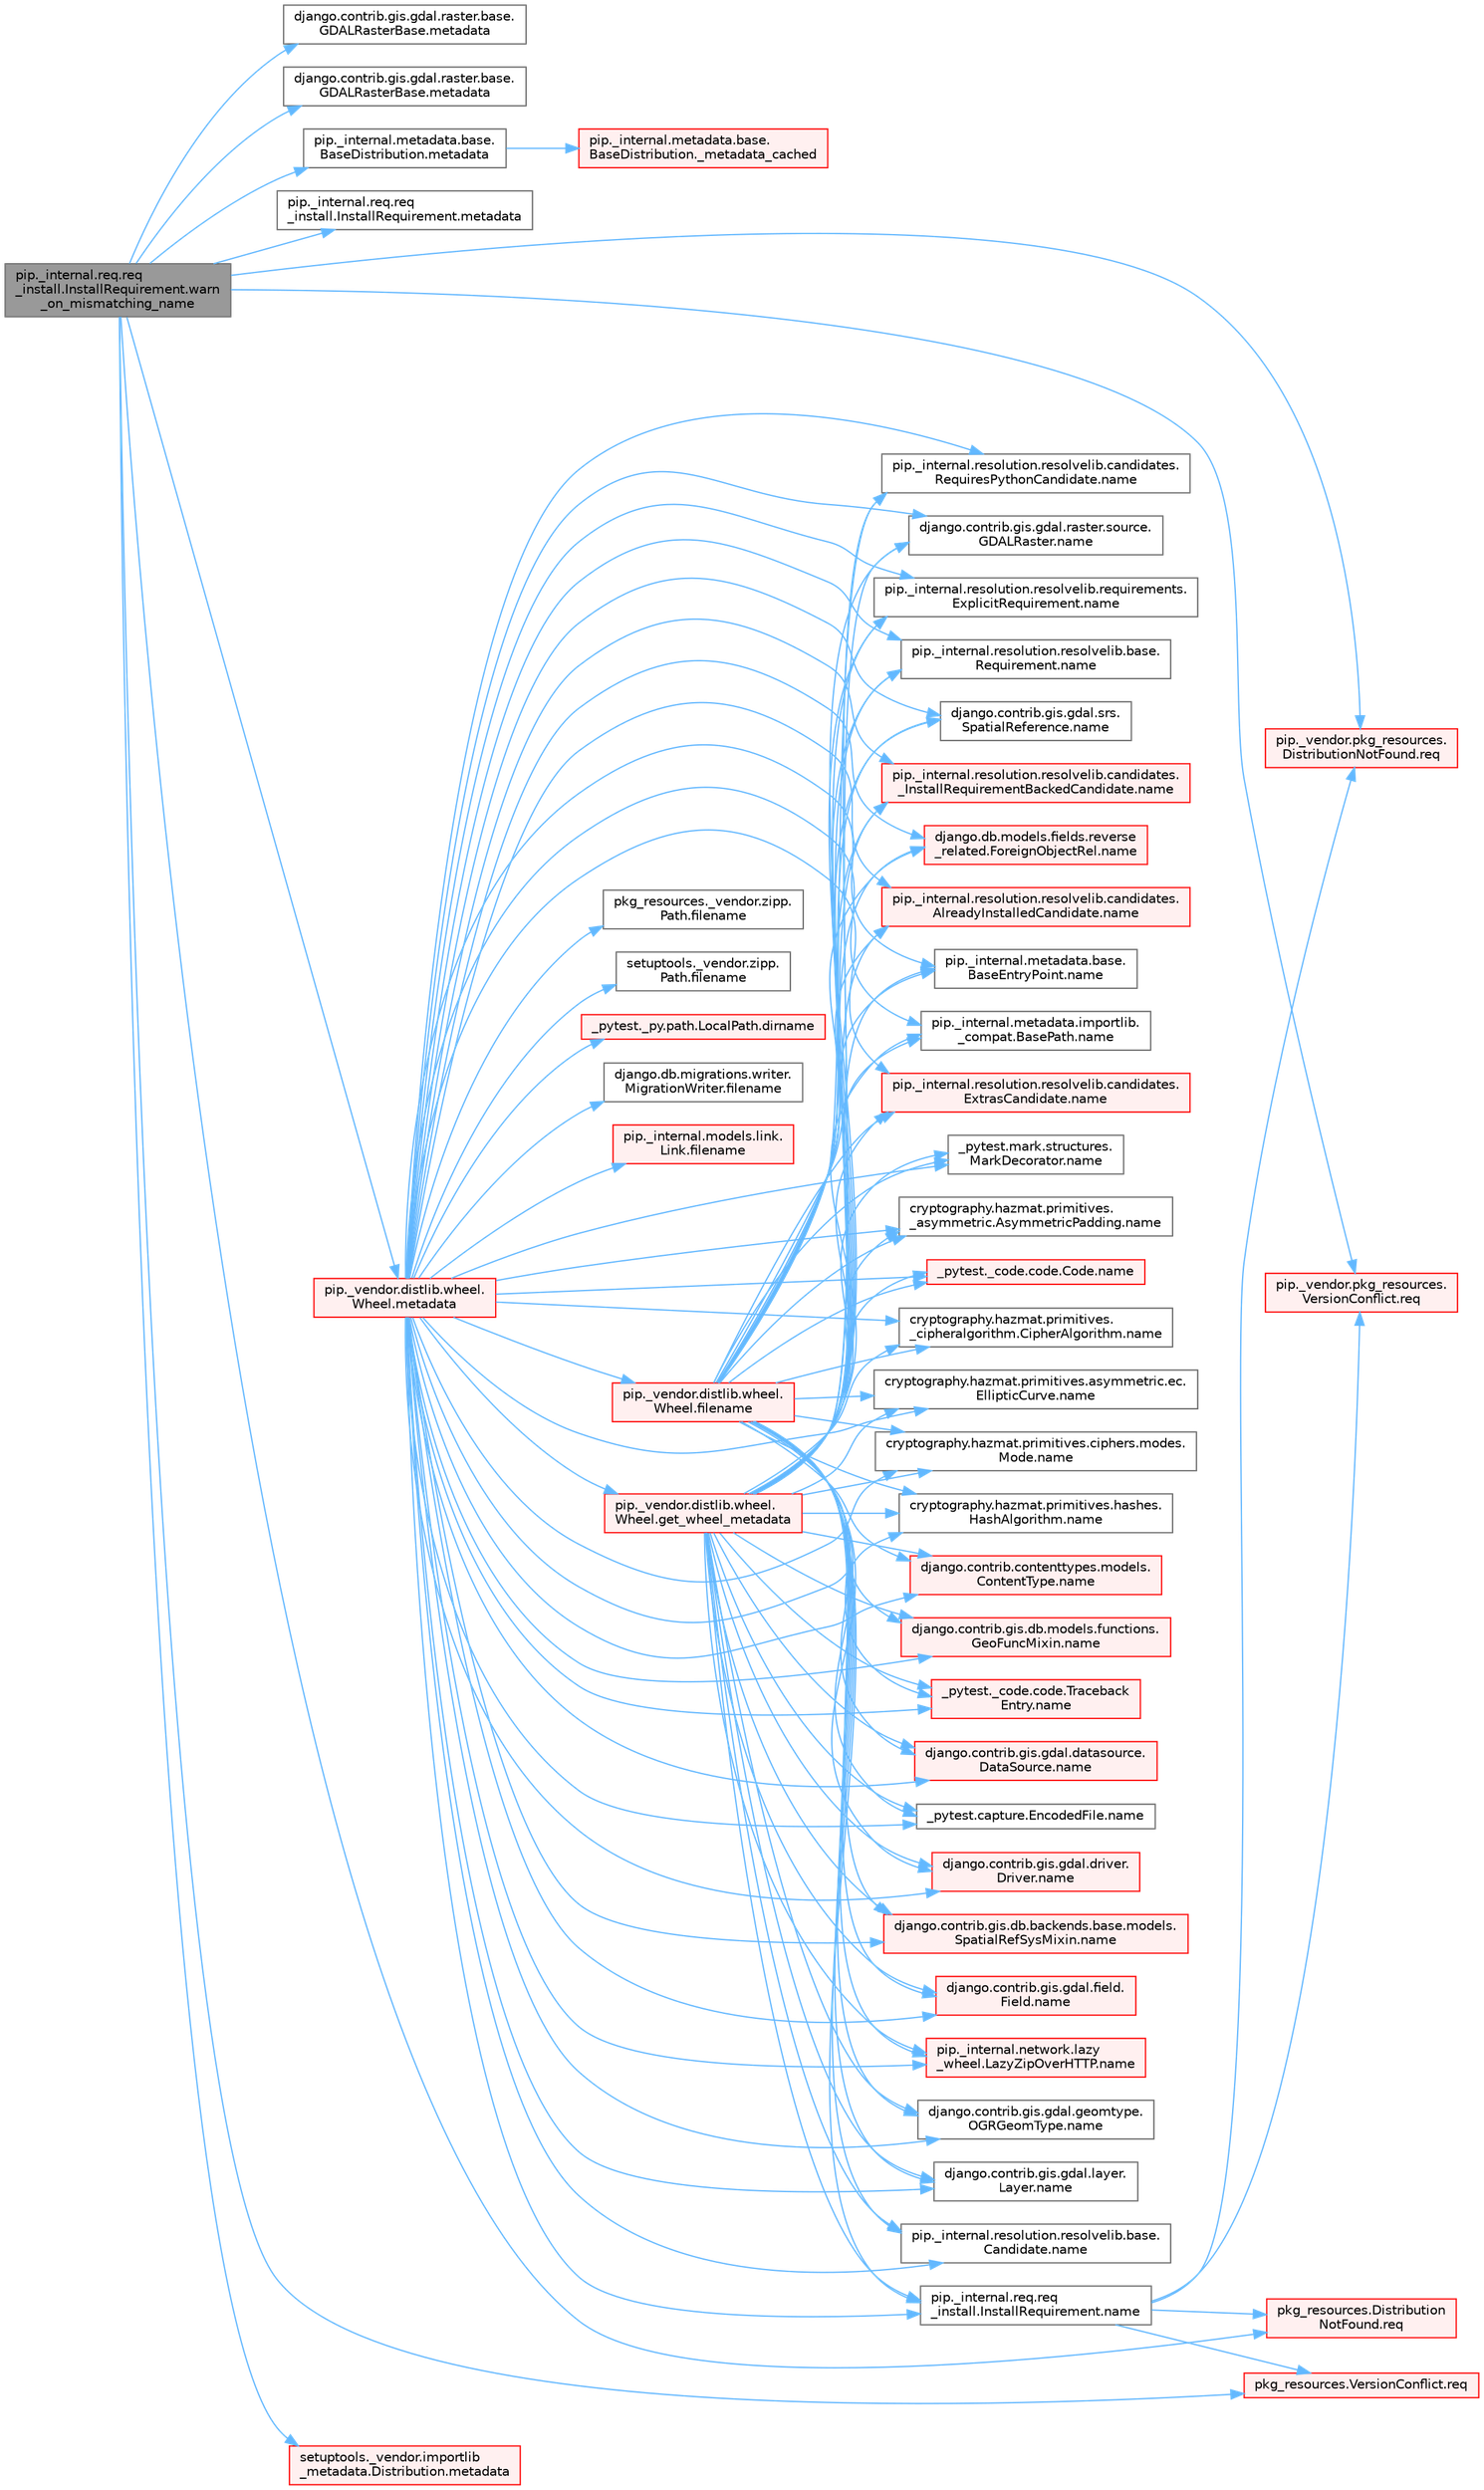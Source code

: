 digraph "pip._internal.req.req_install.InstallRequirement.warn_on_mismatching_name"
{
 // LATEX_PDF_SIZE
  bgcolor="transparent";
  edge [fontname=Helvetica,fontsize=10,labelfontname=Helvetica,labelfontsize=10];
  node [fontname=Helvetica,fontsize=10,shape=box,height=0.2,width=0.4];
  rankdir="LR";
  Node1 [id="Node000001",label="pip._internal.req.req\l_install.InstallRequirement.warn\l_on_mismatching_name",height=0.2,width=0.4,color="gray40", fillcolor="grey60", style="filled", fontcolor="black",tooltip=" "];
  Node1 -> Node2 [id="edge1_Node000001_Node000002",color="steelblue1",style="solid",tooltip=" "];
  Node2 [id="Node000002",label="django.contrib.gis.gdal.raster.base.\lGDALRasterBase.metadata",height=0.2,width=0.4,color="grey40", fillcolor="white", style="filled",URL="$classdjango_1_1contrib_1_1gis_1_1gdal_1_1raster_1_1base_1_1_g_d_a_l_raster_base.html#ac656a9816397d9b605bdbc6175fde717",tooltip=" "];
  Node1 -> Node3 [id="edge2_Node000001_Node000003",color="steelblue1",style="solid",tooltip=" "];
  Node3 [id="Node000003",label="django.contrib.gis.gdal.raster.base.\lGDALRasterBase.metadata",height=0.2,width=0.4,color="grey40", fillcolor="white", style="filled",URL="$classdjango_1_1contrib_1_1gis_1_1gdal_1_1raster_1_1base_1_1_g_d_a_l_raster_base.html#ac68a22e3a52d43707936b339b8af62ad",tooltip=" "];
  Node1 -> Node4 [id="edge3_Node000001_Node000004",color="steelblue1",style="solid",tooltip=" "];
  Node4 [id="Node000004",label="pip._internal.metadata.base.\lBaseDistribution.metadata",height=0.2,width=0.4,color="grey40", fillcolor="white", style="filled",URL="$classpip_1_1__internal_1_1metadata_1_1base_1_1_base_distribution.html#a665b55bcebd861e5959f53a7d2f1350f",tooltip=" "];
  Node4 -> Node5 [id="edge4_Node000004_Node000005",color="steelblue1",style="solid",tooltip=" "];
  Node5 [id="Node000005",label="pip._internal.metadata.base.\lBaseDistribution._metadata_cached",height=0.2,width=0.4,color="red", fillcolor="#FFF0F0", style="filled",URL="$classpip_1_1__internal_1_1metadata_1_1base_1_1_base_distribution.html#a12683b16870a097bbe854e4ee3364f7f",tooltip=" "];
  Node1 -> Node389 [id="edge5_Node000001_Node000389",color="steelblue1",style="solid",tooltip=" "];
  Node389 [id="Node000389",label="pip._internal.req.req\l_install.InstallRequirement.metadata",height=0.2,width=0.4,color="grey40", fillcolor="white", style="filled",URL="$classpip_1_1__internal_1_1req_1_1req__install_1_1_install_requirement.html#a212fdd382933af2966e6a94c2db91bca",tooltip=" "];
  Node1 -> Node390 [id="edge6_Node000001_Node000390",color="steelblue1",style="solid",tooltip=" "];
  Node390 [id="Node000390",label="pip._vendor.distlib.wheel.\lWheel.metadata",height=0.2,width=0.4,color="red", fillcolor="#FFF0F0", style="filled",URL="$classpip_1_1__vendor_1_1distlib_1_1wheel_1_1_wheel.html#a9e567ddb3165e2b2bdb2c358774b32a6",tooltip=" "];
  Node390 -> Node391 [id="edge7_Node000390_Node000391",color="steelblue1",style="solid",tooltip=" "];
  Node391 [id="Node000391",label="_pytest._py.path.LocalPath.dirname",height=0.2,width=0.4,color="red", fillcolor="#FFF0F0", style="filled",URL="$class__pytest_1_1__py_1_1path_1_1_local_path.html#aa1920ee3bb71bfb594e849010c5971ac",tooltip=" "];
  Node390 -> Node392 [id="edge8_Node000390_Node000392",color="steelblue1",style="solid",tooltip=" "];
  Node392 [id="Node000392",label="django.db.migrations.writer.\lMigrationWriter.filename",height=0.2,width=0.4,color="grey40", fillcolor="white", style="filled",URL="$classdjango_1_1db_1_1migrations_1_1writer_1_1_migration_writer.html#ae24480c1739a3664d744483f682558f6",tooltip=" "];
  Node390 -> Node393 [id="edge9_Node000390_Node000393",color="steelblue1",style="solid",tooltip=" "];
  Node393 [id="Node000393",label="pip._internal.models.link.\lLink.filename",height=0.2,width=0.4,color="red", fillcolor="#FFF0F0", style="filled",URL="$classpip_1_1__internal_1_1models_1_1link_1_1_link.html#a5fb02f5a5a42909c89a18745b74cf998",tooltip=" "];
  Node390 -> Node1251 [id="edge10_Node000390_Node001251",color="steelblue1",style="solid",tooltip=" "];
  Node1251 [id="Node001251",label="pip._vendor.distlib.wheel.\lWheel.filename",height=0.2,width=0.4,color="red", fillcolor="#FFF0F0", style="filled",URL="$classpip_1_1__vendor_1_1distlib_1_1wheel_1_1_wheel.html#a396687a6caff7584126f2dec111900fd",tooltip=" "];
  Node1251 -> Node341 [id="edge11_Node001251_Node000341",color="steelblue1",style="solid",tooltip=" "];
  Node341 [id="Node000341",label="_pytest._code.code.Code.name",height=0.2,width=0.4,color="red", fillcolor="#FFF0F0", style="filled",URL="$class__pytest_1_1__code_1_1code_1_1_code.html#a1f3cbc53ca6df4a1bab12183694b6e78",tooltip=" "];
  Node1251 -> Node342 [id="edge12_Node001251_Node000342",color="steelblue1",style="solid",tooltip=" "];
  Node342 [id="Node000342",label="_pytest._code.code.Traceback\lEntry.name",height=0.2,width=0.4,color="red", fillcolor="#FFF0F0", style="filled",URL="$class__pytest_1_1__code_1_1code_1_1_traceback_entry.html#a106b95c0753f41669fbfb8ee4c11ad3d",tooltip=" "];
  Node1251 -> Node343 [id="edge13_Node001251_Node000343",color="steelblue1",style="solid",tooltip=" "];
  Node343 [id="Node000343",label="_pytest.capture.EncodedFile.name",height=0.2,width=0.4,color="grey40", fillcolor="white", style="filled",URL="$class__pytest_1_1capture_1_1_encoded_file.html#a738c73b5de21c7261d9e51f71e4f0397",tooltip=" "];
  Node1251 -> Node344 [id="edge14_Node001251_Node000344",color="steelblue1",style="solid",tooltip=" "];
  Node344 [id="Node000344",label="_pytest.mark.structures.\lMarkDecorator.name",height=0.2,width=0.4,color="grey40", fillcolor="white", style="filled",URL="$class__pytest_1_1mark_1_1structures_1_1_mark_decorator.html#ae8f66760cda125450e0e3bd38689c72f",tooltip=" "];
  Node1251 -> Node345 [id="edge15_Node001251_Node000345",color="steelblue1",style="solid",tooltip=" "];
  Node345 [id="Node000345",label="cryptography.hazmat.primitives.\l_asymmetric.AsymmetricPadding.name",height=0.2,width=0.4,color="grey40", fillcolor="white", style="filled",URL="$classcryptography_1_1hazmat_1_1primitives_1_1__asymmetric_1_1_asymmetric_padding.html#a8f72e8284cb336861a873ed5ce0e39b5",tooltip=" "];
  Node1251 -> Node346 [id="edge16_Node001251_Node000346",color="steelblue1",style="solid",tooltip=" "];
  Node346 [id="Node000346",label="cryptography.hazmat.primitives.\l_cipheralgorithm.CipherAlgorithm.name",height=0.2,width=0.4,color="grey40", fillcolor="white", style="filled",URL="$classcryptography_1_1hazmat_1_1primitives_1_1__cipheralgorithm_1_1_cipher_algorithm.html#a50567a5c3388450ab7aa883ab34a1ac7",tooltip=" "];
  Node1251 -> Node347 [id="edge17_Node001251_Node000347",color="steelblue1",style="solid",tooltip=" "];
  Node347 [id="Node000347",label="cryptography.hazmat.primitives.asymmetric.ec.\lEllipticCurve.name",height=0.2,width=0.4,color="grey40", fillcolor="white", style="filled",URL="$classcryptography_1_1hazmat_1_1primitives_1_1asymmetric_1_1ec_1_1_elliptic_curve.html#a2775c4e945309a6c7ea33dace1698a60",tooltip=" "];
  Node1251 -> Node348 [id="edge18_Node001251_Node000348",color="steelblue1",style="solid",tooltip=" "];
  Node348 [id="Node000348",label="cryptography.hazmat.primitives.ciphers.modes.\lMode.name",height=0.2,width=0.4,color="grey40", fillcolor="white", style="filled",URL="$classcryptography_1_1hazmat_1_1primitives_1_1ciphers_1_1modes_1_1_mode.html#a99d93fd1370a2abbb5bb5cffbd5ff0f7",tooltip=" "];
  Node1251 -> Node349 [id="edge19_Node001251_Node000349",color="steelblue1",style="solid",tooltip=" "];
  Node349 [id="Node000349",label="cryptography.hazmat.primitives.hashes.\lHashAlgorithm.name",height=0.2,width=0.4,color="grey40", fillcolor="white", style="filled",URL="$classcryptography_1_1hazmat_1_1primitives_1_1hashes_1_1_hash_algorithm.html#a42c7e1582d9b46a015774af9e5cbbb0b",tooltip=" "];
  Node1251 -> Node350 [id="edge20_Node001251_Node000350",color="steelblue1",style="solid",tooltip=" "];
  Node350 [id="Node000350",label="django.contrib.contenttypes.models.\lContentType.name",height=0.2,width=0.4,color="red", fillcolor="#FFF0F0", style="filled",URL="$classdjango_1_1contrib_1_1contenttypes_1_1models_1_1_content_type.html#a305b62f56597bb2e4823dcf5e6ccdcf8",tooltip=" "];
  Node1251 -> Node352 [id="edge21_Node001251_Node000352",color="steelblue1",style="solid",tooltip=" "];
  Node352 [id="Node000352",label="django.contrib.gis.db.backends.base.models.\lSpatialRefSysMixin.name",height=0.2,width=0.4,color="red", fillcolor="#FFF0F0", style="filled",URL="$classdjango_1_1contrib_1_1gis_1_1db_1_1backends_1_1base_1_1models_1_1_spatial_ref_sys_mixin.html#a56fe36e786b49160249395f453dd1cab",tooltip=" "];
  Node1251 -> Node353 [id="edge22_Node001251_Node000353",color="steelblue1",style="solid",tooltip=" "];
  Node353 [id="Node000353",label="django.contrib.gis.db.models.functions.\lGeoFuncMixin.name",height=0.2,width=0.4,color="red", fillcolor="#FFF0F0", style="filled",URL="$classdjango_1_1contrib_1_1gis_1_1db_1_1models_1_1functions_1_1_geo_func_mixin.html#adeeb6b2c9db337396468712e919af622",tooltip=" "];
  Node1251 -> Node354 [id="edge23_Node001251_Node000354",color="steelblue1",style="solid",tooltip=" "];
  Node354 [id="Node000354",label="django.contrib.gis.gdal.datasource.\lDataSource.name",height=0.2,width=0.4,color="red", fillcolor="#FFF0F0", style="filled",URL="$classdjango_1_1contrib_1_1gis_1_1gdal_1_1datasource_1_1_data_source.html#aaa98728c7ef6f4d96c689550e8af3ed5",tooltip=" "];
  Node1251 -> Node355 [id="edge24_Node001251_Node000355",color="steelblue1",style="solid",tooltip=" "];
  Node355 [id="Node000355",label="django.contrib.gis.gdal.driver.\lDriver.name",height=0.2,width=0.4,color="red", fillcolor="#FFF0F0", style="filled",URL="$classdjango_1_1contrib_1_1gis_1_1gdal_1_1driver_1_1_driver.html#aaa5d4d1b9fd762839db84d1e56e36b7f",tooltip=" "];
  Node1251 -> Node356 [id="edge25_Node001251_Node000356",color="steelblue1",style="solid",tooltip=" "];
  Node356 [id="Node000356",label="django.contrib.gis.gdal.field.\lField.name",height=0.2,width=0.4,color="red", fillcolor="#FFF0F0", style="filled",URL="$classdjango_1_1contrib_1_1gis_1_1gdal_1_1field_1_1_field.html#a28a3b0af5006d5abf34d5b1497011368",tooltip=" "];
  Node1251 -> Node357 [id="edge26_Node001251_Node000357",color="steelblue1",style="solid",tooltip=" "];
  Node357 [id="Node000357",label="django.contrib.gis.gdal.geomtype.\lOGRGeomType.name",height=0.2,width=0.4,color="grey40", fillcolor="white", style="filled",URL="$classdjango_1_1contrib_1_1gis_1_1gdal_1_1geomtype_1_1_o_g_r_geom_type.html#a719b3100682ab8df79fd8a2484163b8e",tooltip=" "];
  Node1251 -> Node358 [id="edge27_Node001251_Node000358",color="steelblue1",style="solid",tooltip=" "];
  Node358 [id="Node000358",label="django.contrib.gis.gdal.layer.\lLayer.name",height=0.2,width=0.4,color="grey40", fillcolor="white", style="filled",URL="$classdjango_1_1contrib_1_1gis_1_1gdal_1_1layer_1_1_layer.html#a53791d8e2fe8b1ca86b426a625e7d66c",tooltip=" "];
  Node1251 -> Node359 [id="edge28_Node001251_Node000359",color="steelblue1",style="solid",tooltip=" "];
  Node359 [id="Node000359",label="django.contrib.gis.gdal.raster.source.\lGDALRaster.name",height=0.2,width=0.4,color="grey40", fillcolor="white", style="filled",URL="$classdjango_1_1contrib_1_1gis_1_1gdal_1_1raster_1_1source_1_1_g_d_a_l_raster.html#a6cca2a8eca0ab4ff2e89f0f0cce590d1",tooltip=" "];
  Node1251 -> Node360 [id="edge29_Node001251_Node000360",color="steelblue1",style="solid",tooltip=" "];
  Node360 [id="Node000360",label="django.contrib.gis.gdal.srs.\lSpatialReference.name",height=0.2,width=0.4,color="grey40", fillcolor="white", style="filled",URL="$classdjango_1_1contrib_1_1gis_1_1gdal_1_1srs_1_1_spatial_reference.html#ac2c9d37b41ae1a91ca63a7046590d603",tooltip=" "];
  Node1251 -> Node361 [id="edge30_Node001251_Node000361",color="steelblue1",style="solid",tooltip=" "];
  Node361 [id="Node000361",label="django.db.models.fields.reverse\l_related.ForeignObjectRel.name",height=0.2,width=0.4,color="red", fillcolor="#FFF0F0", style="filled",URL="$classdjango_1_1db_1_1models_1_1fields_1_1reverse__related_1_1_foreign_object_rel.html#a5c0c2387142987d2c9582e677e90b5d7",tooltip=" "];
  Node1251 -> Node362 [id="edge31_Node001251_Node000362",color="steelblue1",style="solid",tooltip=" "];
  Node362 [id="Node000362",label="pip._internal.metadata.base.\lBaseEntryPoint.name",height=0.2,width=0.4,color="grey40", fillcolor="white", style="filled",URL="$classpip_1_1__internal_1_1metadata_1_1base_1_1_base_entry_point.html#acd0c7299966258aeb0876da26520233d",tooltip=" "];
  Node1251 -> Node363 [id="edge32_Node001251_Node000363",color="steelblue1",style="solid",tooltip=" "];
  Node363 [id="Node000363",label="pip._internal.metadata.importlib.\l_compat.BasePath.name",height=0.2,width=0.4,color="grey40", fillcolor="white", style="filled",URL="$classpip_1_1__internal_1_1metadata_1_1importlib_1_1__compat_1_1_base_path.html#aa5b4e00be6be00e1bd599909ae50bc00",tooltip=" "];
  Node1251 -> Node364 [id="edge33_Node001251_Node000364",color="steelblue1",style="solid",tooltip=" "];
  Node364 [id="Node000364",label="pip._internal.network.lazy\l_wheel.LazyZipOverHTTP.name",height=0.2,width=0.4,color="red", fillcolor="#FFF0F0", style="filled",URL="$classpip_1_1__internal_1_1network_1_1lazy__wheel_1_1_lazy_zip_over_h_t_t_p.html#a59403bb703d375caa6c1dda7573257a1",tooltip=" "];
  Node1251 -> Node365 [id="edge34_Node001251_Node000365",color="steelblue1",style="solid",tooltip=" "];
  Node365 [id="Node000365",label="pip._internal.req.req\l_install.InstallRequirement.name",height=0.2,width=0.4,color="grey40", fillcolor="white", style="filled",URL="$classpip_1_1__internal_1_1req_1_1req__install_1_1_install_requirement.html#a6b019e16ae98576ae64c68e0f5824e34",tooltip=" "];
  Node365 -> Node366 [id="edge35_Node000365_Node000366",color="steelblue1",style="solid",tooltip=" "];
  Node366 [id="Node000366",label="pip._vendor.pkg_resources.\lDistributionNotFound.req",height=0.2,width=0.4,color="red", fillcolor="#FFF0F0", style="filled",URL="$classpip_1_1__vendor_1_1pkg__resources_1_1_distribution_not_found.html#a40ac1d4e5309f609db879b1be96aaee9",tooltip=" "];
  Node365 -> Node370 [id="edge36_Node000365_Node000370",color="steelblue1",style="solid",tooltip=" "];
  Node370 [id="Node000370",label="pip._vendor.pkg_resources.\lVersionConflict.req",height=0.2,width=0.4,color="red", fillcolor="#FFF0F0", style="filled",URL="$classpip_1_1__vendor_1_1pkg__resources_1_1_version_conflict.html#a6ae9d0b83045a7294313e29cace06632",tooltip=" "];
  Node365 -> Node371 [id="edge37_Node000365_Node000371",color="steelblue1",style="solid",tooltip=" "];
  Node371 [id="Node000371",label="pkg_resources.Distribution\lNotFound.req",height=0.2,width=0.4,color="red", fillcolor="#FFF0F0", style="filled",URL="$classpkg__resources_1_1_distribution_not_found.html#a1e0e776bca337717603fbd8a26c34e65",tooltip=" "];
  Node365 -> Node372 [id="edge38_Node000365_Node000372",color="steelblue1",style="solid",tooltip=" "];
  Node372 [id="Node000372",label="pkg_resources.VersionConflict.req",height=0.2,width=0.4,color="red", fillcolor="#FFF0F0", style="filled",URL="$classpkg__resources_1_1_version_conflict.html#a95e63f911027a1d40e80c5a307dc62e4",tooltip=" "];
  Node1251 -> Node373 [id="edge39_Node001251_Node000373",color="steelblue1",style="solid",tooltip=" "];
  Node373 [id="Node000373",label="pip._internal.resolution.resolvelib.base.\lCandidate.name",height=0.2,width=0.4,color="grey40", fillcolor="white", style="filled",URL="$classpip_1_1__internal_1_1resolution_1_1resolvelib_1_1base_1_1_candidate.html#a7000e68e912182072a011f9df0c142ee",tooltip=" "];
  Node1251 -> Node374 [id="edge40_Node001251_Node000374",color="steelblue1",style="solid",tooltip=" "];
  Node374 [id="Node000374",label="pip._internal.resolution.resolvelib.base.\lRequirement.name",height=0.2,width=0.4,color="grey40", fillcolor="white", style="filled",URL="$classpip_1_1__internal_1_1resolution_1_1resolvelib_1_1base_1_1_requirement.html#a013752876d4b3521f3a087987b443d90",tooltip=" "];
  Node1251 -> Node375 [id="edge41_Node001251_Node000375",color="steelblue1",style="solid",tooltip=" "];
  Node375 [id="Node000375",label="pip._internal.resolution.resolvelib.candidates.\l_InstallRequirementBackedCandidate.name",height=0.2,width=0.4,color="red", fillcolor="#FFF0F0", style="filled",URL="$classpip_1_1__internal_1_1resolution_1_1resolvelib_1_1candidates_1_1___install_requirement_backed_candidate.html#a1538a825241b855a4abf51d6bf616cde",tooltip=" "];
  Node1251 -> Node407 [id="edge42_Node001251_Node000407",color="steelblue1",style="solid",tooltip=" "];
  Node407 [id="Node000407",label="pip._internal.resolution.resolvelib.candidates.\lAlreadyInstalledCandidate.name",height=0.2,width=0.4,color="red", fillcolor="#FFF0F0", style="filled",URL="$classpip_1_1__internal_1_1resolution_1_1resolvelib_1_1candidates_1_1_already_installed_candidate.html#a0f4ae3f092daa140dc8bda04e8d0f2d0",tooltip=" "];
  Node1251 -> Node408 [id="edge43_Node001251_Node000408",color="steelblue1",style="solid",tooltip=" "];
  Node408 [id="Node000408",label="pip._internal.resolution.resolvelib.candidates.\lExtrasCandidate.name",height=0.2,width=0.4,color="red", fillcolor="#FFF0F0", style="filled",URL="$classpip_1_1__internal_1_1resolution_1_1resolvelib_1_1candidates_1_1_extras_candidate.html#a6e13b1ab724cd7af8b22cadb37352b31",tooltip=" "];
  Node1251 -> Node536 [id="edge44_Node001251_Node000536",color="steelblue1",style="solid",tooltip=" "];
  Node536 [id="Node000536",label="pip._internal.resolution.resolvelib.candidates.\lRequiresPythonCandidate.name",height=0.2,width=0.4,color="grey40", fillcolor="white", style="filled",URL="$classpip_1_1__internal_1_1resolution_1_1resolvelib_1_1candidates_1_1_requires_python_candidate.html#aeff13058676b07d1b67feed53749d838",tooltip=" "];
  Node1251 -> Node537 [id="edge45_Node001251_Node000537",color="steelblue1",style="solid",tooltip=" "];
  Node537 [id="Node000537",label="pip._internal.resolution.resolvelib.requirements.\lExplicitRequirement.name",height=0.2,width=0.4,color="grey40", fillcolor="white", style="filled",URL="$classpip_1_1__internal_1_1resolution_1_1resolvelib_1_1requirements_1_1_explicit_requirement.html#a3e8f9b07c17be864b1a90cc2f5e87b35",tooltip=" "];
  Node390 -> Node1256 [id="edge46_Node000390_Node001256",color="steelblue1",style="solid",tooltip=" "];
  Node1256 [id="Node001256",label="pkg_resources._vendor.zipp.\lPath.filename",height=0.2,width=0.4,color="grey40", fillcolor="white", style="filled",URL="$classpkg__resources_1_1__vendor_1_1zipp_1_1_path.html#a364eea0ac8419e712d546d032dd6cd86",tooltip=" "];
  Node390 -> Node1257 [id="edge47_Node000390_Node001257",color="steelblue1",style="solid",tooltip=" "];
  Node1257 [id="Node001257",label="setuptools._vendor.zipp.\lPath.filename",height=0.2,width=0.4,color="grey40", fillcolor="white", style="filled",URL="$classsetuptools_1_1__vendor_1_1zipp_1_1_path.html#a79fd7191e6fedef64bfc8367ffb48472",tooltip=" "];
  Node390 -> Node3137 [id="edge48_Node000390_Node003137",color="steelblue1",style="solid",tooltip=" "];
  Node3137 [id="Node003137",label="pip._vendor.distlib.wheel.\lWheel.get_wheel_metadata",height=0.2,width=0.4,color="red", fillcolor="#FFF0F0", style="filled",URL="$classpip_1_1__vendor_1_1distlib_1_1wheel_1_1_wheel.html#a66d906d4f1bf156d6c61f9265f2d34f2",tooltip=" "];
  Node3137 -> Node341 [id="edge49_Node003137_Node000341",color="steelblue1",style="solid",tooltip=" "];
  Node3137 -> Node342 [id="edge50_Node003137_Node000342",color="steelblue1",style="solid",tooltip=" "];
  Node3137 -> Node343 [id="edge51_Node003137_Node000343",color="steelblue1",style="solid",tooltip=" "];
  Node3137 -> Node344 [id="edge52_Node003137_Node000344",color="steelblue1",style="solid",tooltip=" "];
  Node3137 -> Node345 [id="edge53_Node003137_Node000345",color="steelblue1",style="solid",tooltip=" "];
  Node3137 -> Node346 [id="edge54_Node003137_Node000346",color="steelblue1",style="solid",tooltip=" "];
  Node3137 -> Node347 [id="edge55_Node003137_Node000347",color="steelblue1",style="solid",tooltip=" "];
  Node3137 -> Node348 [id="edge56_Node003137_Node000348",color="steelblue1",style="solid",tooltip=" "];
  Node3137 -> Node349 [id="edge57_Node003137_Node000349",color="steelblue1",style="solid",tooltip=" "];
  Node3137 -> Node350 [id="edge58_Node003137_Node000350",color="steelblue1",style="solid",tooltip=" "];
  Node3137 -> Node352 [id="edge59_Node003137_Node000352",color="steelblue1",style="solid",tooltip=" "];
  Node3137 -> Node353 [id="edge60_Node003137_Node000353",color="steelblue1",style="solid",tooltip=" "];
  Node3137 -> Node354 [id="edge61_Node003137_Node000354",color="steelblue1",style="solid",tooltip=" "];
  Node3137 -> Node355 [id="edge62_Node003137_Node000355",color="steelblue1",style="solid",tooltip=" "];
  Node3137 -> Node356 [id="edge63_Node003137_Node000356",color="steelblue1",style="solid",tooltip=" "];
  Node3137 -> Node357 [id="edge64_Node003137_Node000357",color="steelblue1",style="solid",tooltip=" "];
  Node3137 -> Node358 [id="edge65_Node003137_Node000358",color="steelblue1",style="solid",tooltip=" "];
  Node3137 -> Node359 [id="edge66_Node003137_Node000359",color="steelblue1",style="solid",tooltip=" "];
  Node3137 -> Node360 [id="edge67_Node003137_Node000360",color="steelblue1",style="solid",tooltip=" "];
  Node3137 -> Node361 [id="edge68_Node003137_Node000361",color="steelblue1",style="solid",tooltip=" "];
  Node3137 -> Node362 [id="edge69_Node003137_Node000362",color="steelblue1",style="solid",tooltip=" "];
  Node3137 -> Node363 [id="edge70_Node003137_Node000363",color="steelblue1",style="solid",tooltip=" "];
  Node3137 -> Node364 [id="edge71_Node003137_Node000364",color="steelblue1",style="solid",tooltip=" "];
  Node3137 -> Node365 [id="edge72_Node003137_Node000365",color="steelblue1",style="solid",tooltip=" "];
  Node3137 -> Node373 [id="edge73_Node003137_Node000373",color="steelblue1",style="solid",tooltip=" "];
  Node3137 -> Node374 [id="edge74_Node003137_Node000374",color="steelblue1",style="solid",tooltip=" "];
  Node3137 -> Node375 [id="edge75_Node003137_Node000375",color="steelblue1",style="solid",tooltip=" "];
  Node3137 -> Node407 [id="edge76_Node003137_Node000407",color="steelblue1",style="solid",tooltip=" "];
  Node3137 -> Node408 [id="edge77_Node003137_Node000408",color="steelblue1",style="solid",tooltip=" "];
  Node3137 -> Node536 [id="edge78_Node003137_Node000536",color="steelblue1",style="solid",tooltip=" "];
  Node3137 -> Node537 [id="edge79_Node003137_Node000537",color="steelblue1",style="solid",tooltip=" "];
  Node390 -> Node341 [id="edge80_Node000390_Node000341",color="steelblue1",style="solid",tooltip=" "];
  Node390 -> Node342 [id="edge81_Node000390_Node000342",color="steelblue1",style="solid",tooltip=" "];
  Node390 -> Node343 [id="edge82_Node000390_Node000343",color="steelblue1",style="solid",tooltip=" "];
  Node390 -> Node344 [id="edge83_Node000390_Node000344",color="steelblue1",style="solid",tooltip=" "];
  Node390 -> Node345 [id="edge84_Node000390_Node000345",color="steelblue1",style="solid",tooltip=" "];
  Node390 -> Node346 [id="edge85_Node000390_Node000346",color="steelblue1",style="solid",tooltip=" "];
  Node390 -> Node347 [id="edge86_Node000390_Node000347",color="steelblue1",style="solid",tooltip=" "];
  Node390 -> Node348 [id="edge87_Node000390_Node000348",color="steelblue1",style="solid",tooltip=" "];
  Node390 -> Node349 [id="edge88_Node000390_Node000349",color="steelblue1",style="solid",tooltip=" "];
  Node390 -> Node350 [id="edge89_Node000390_Node000350",color="steelblue1",style="solid",tooltip=" "];
  Node390 -> Node352 [id="edge90_Node000390_Node000352",color="steelblue1",style="solid",tooltip=" "];
  Node390 -> Node353 [id="edge91_Node000390_Node000353",color="steelblue1",style="solid",tooltip=" "];
  Node390 -> Node354 [id="edge92_Node000390_Node000354",color="steelblue1",style="solid",tooltip=" "];
  Node390 -> Node355 [id="edge93_Node000390_Node000355",color="steelblue1",style="solid",tooltip=" "];
  Node390 -> Node356 [id="edge94_Node000390_Node000356",color="steelblue1",style="solid",tooltip=" "];
  Node390 -> Node357 [id="edge95_Node000390_Node000357",color="steelblue1",style="solid",tooltip=" "];
  Node390 -> Node358 [id="edge96_Node000390_Node000358",color="steelblue1",style="solid",tooltip=" "];
  Node390 -> Node359 [id="edge97_Node000390_Node000359",color="steelblue1",style="solid",tooltip=" "];
  Node390 -> Node360 [id="edge98_Node000390_Node000360",color="steelblue1",style="solid",tooltip=" "];
  Node390 -> Node361 [id="edge99_Node000390_Node000361",color="steelblue1",style="solid",tooltip=" "];
  Node390 -> Node362 [id="edge100_Node000390_Node000362",color="steelblue1",style="solid",tooltip=" "];
  Node390 -> Node363 [id="edge101_Node000390_Node000363",color="steelblue1",style="solid",tooltip=" "];
  Node390 -> Node364 [id="edge102_Node000390_Node000364",color="steelblue1",style="solid",tooltip=" "];
  Node390 -> Node365 [id="edge103_Node000390_Node000365",color="steelblue1",style="solid",tooltip=" "];
  Node390 -> Node373 [id="edge104_Node000390_Node000373",color="steelblue1",style="solid",tooltip=" "];
  Node390 -> Node374 [id="edge105_Node000390_Node000374",color="steelblue1",style="solid",tooltip=" "];
  Node390 -> Node375 [id="edge106_Node000390_Node000375",color="steelblue1",style="solid",tooltip=" "];
  Node390 -> Node407 [id="edge107_Node000390_Node000407",color="steelblue1",style="solid",tooltip=" "];
  Node390 -> Node408 [id="edge108_Node000390_Node000408",color="steelblue1",style="solid",tooltip=" "];
  Node390 -> Node536 [id="edge109_Node000390_Node000536",color="steelblue1",style="solid",tooltip=" "];
  Node390 -> Node537 [id="edge110_Node000390_Node000537",color="steelblue1",style="solid",tooltip=" "];
  Node1 -> Node584 [id="edge111_Node000001_Node000584",color="steelblue1",style="solid",tooltip=" "];
  Node584 [id="Node000584",label="setuptools._vendor.importlib\l_metadata.Distribution.metadata",height=0.2,width=0.4,color="red", fillcolor="#FFF0F0", style="filled",URL="$classsetuptools_1_1__vendor_1_1importlib__metadata_1_1_distribution.html#afe56c9fb55cf594cb94d0ebe52c32fad",tooltip=" "];
  Node1 -> Node366 [id="edge112_Node000001_Node000366",color="steelblue1",style="solid",tooltip=" "];
  Node1 -> Node370 [id="edge113_Node000001_Node000370",color="steelblue1",style="solid",tooltip=" "];
  Node1 -> Node371 [id="edge114_Node000001_Node000371",color="steelblue1",style="solid",tooltip=" "];
  Node1 -> Node372 [id="edge115_Node000001_Node000372",color="steelblue1",style="solid",tooltip=" "];
}
